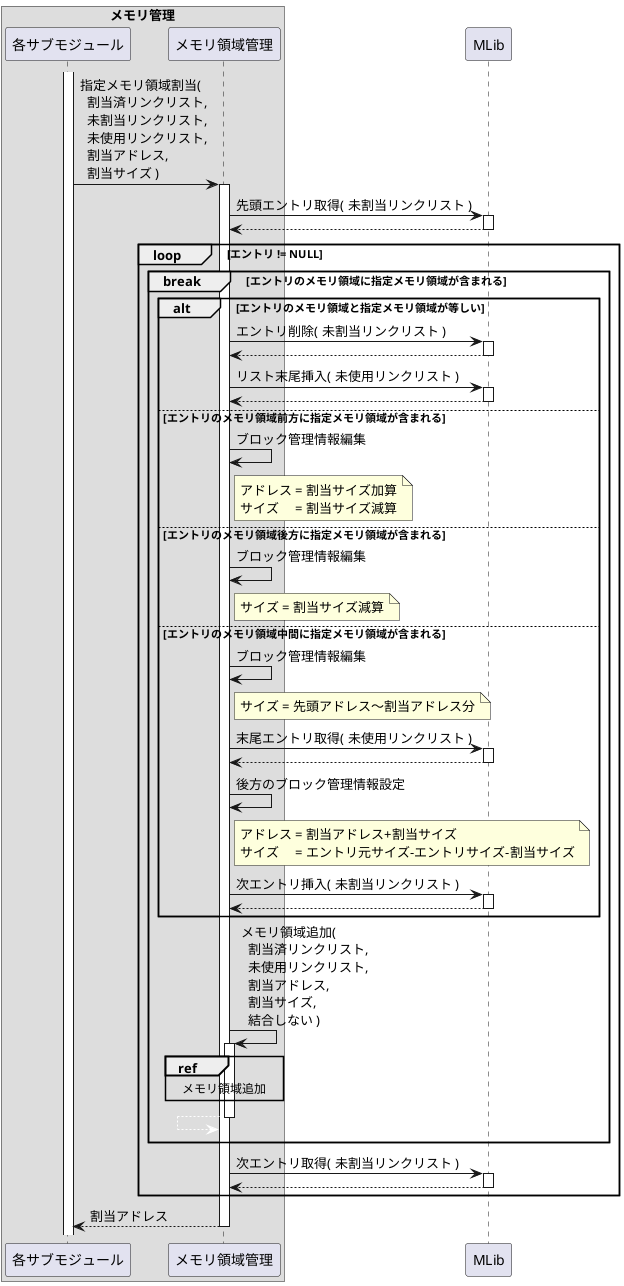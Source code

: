 @startuml

box "メモリ管理"
    participant "各サブモジュール" as any
    participant "メモリ領域管理"   as area
end box
participant "MLib" as mlib

activate any

any -> area: 指定メモリ領域割当(\n  割当済リンクリスト,\n  未割当リンクリスト,\n  未使用リンクリスト,\n  割当アドレス,\n  割当サイズ )
activate area

area -> mlib: 先頭エントリ取得( 未割当リンクリスト )
activate mlib
area <-- mlib:
deactivate mlib

loop エントリ != NULL
    break エントリのメモリ領域に指定メモリ領域が含まれる
        alt エントリのメモリ領域と指定メモリ領域が等しい
            area -> mlib: エントリ削除( 未割当リンクリスト )
            activate mlib
            area <-- mlib:
            deactivate mlib

            area -> mlib: リスト末尾挿入( 未使用リンクリスト )
            activate mlib
            area <-- mlib:
            deactivate mlib

        else エントリのメモリ領域前方に指定メモリ領域が含まれる
            area -> area: ブロック管理情報編集
            note right area
                アドレス = 割当サイズ加算
                サイズ　 = 割当サイズ減算
            end note

        else エントリのメモリ領域後方に指定メモリ領域が含まれる
            area -> area: ブロック管理情報編集
            note right area
                サイズ = 割当サイズ減算
            end note

        else エントリのメモリ領域中間に指定メモリ領域が含まれる
            area -> area: ブロック管理情報編集
            note right area
                サイズ = 先頭アドレス～割当アドレス分
            end note

            area -> mlib: 末尾エントリ取得( 未使用リンクリスト )
            activate mlib
            area <-- mlib:
            deactivate mlib

            area -> area: 後方のブロック管理情報設定
            note right area
                アドレス = 割当アドレス+割当サイズ
                サイズ　 = エントリ元サイズ-エントリサイズ-割当サイズ
            end note

            area -> mlib: 次エントリ挿入( 未割当リンクリスト )
            activate mlib
            area <-- mlib:
            deactivate mlib
        end alt

        area -> area: メモリ領域追加(\n  割当済リンクリスト,\n  未使用リンクリスト,\n  割当アドレス,\n  割当サイズ,\n  結合しない )
        activate area
        ref over area: メモリ領域追加
        area <-[#FFFFFF]- area:
        deactivate area
        ||10||
    end break

    area -> mlib: 次エントリ取得( 未割当リンクリスト )
    activate mlib
    area <-- mlib:
    deactivate mlib
end loop

any <-- area: 割当アドレス
deactivate area

@enduml
